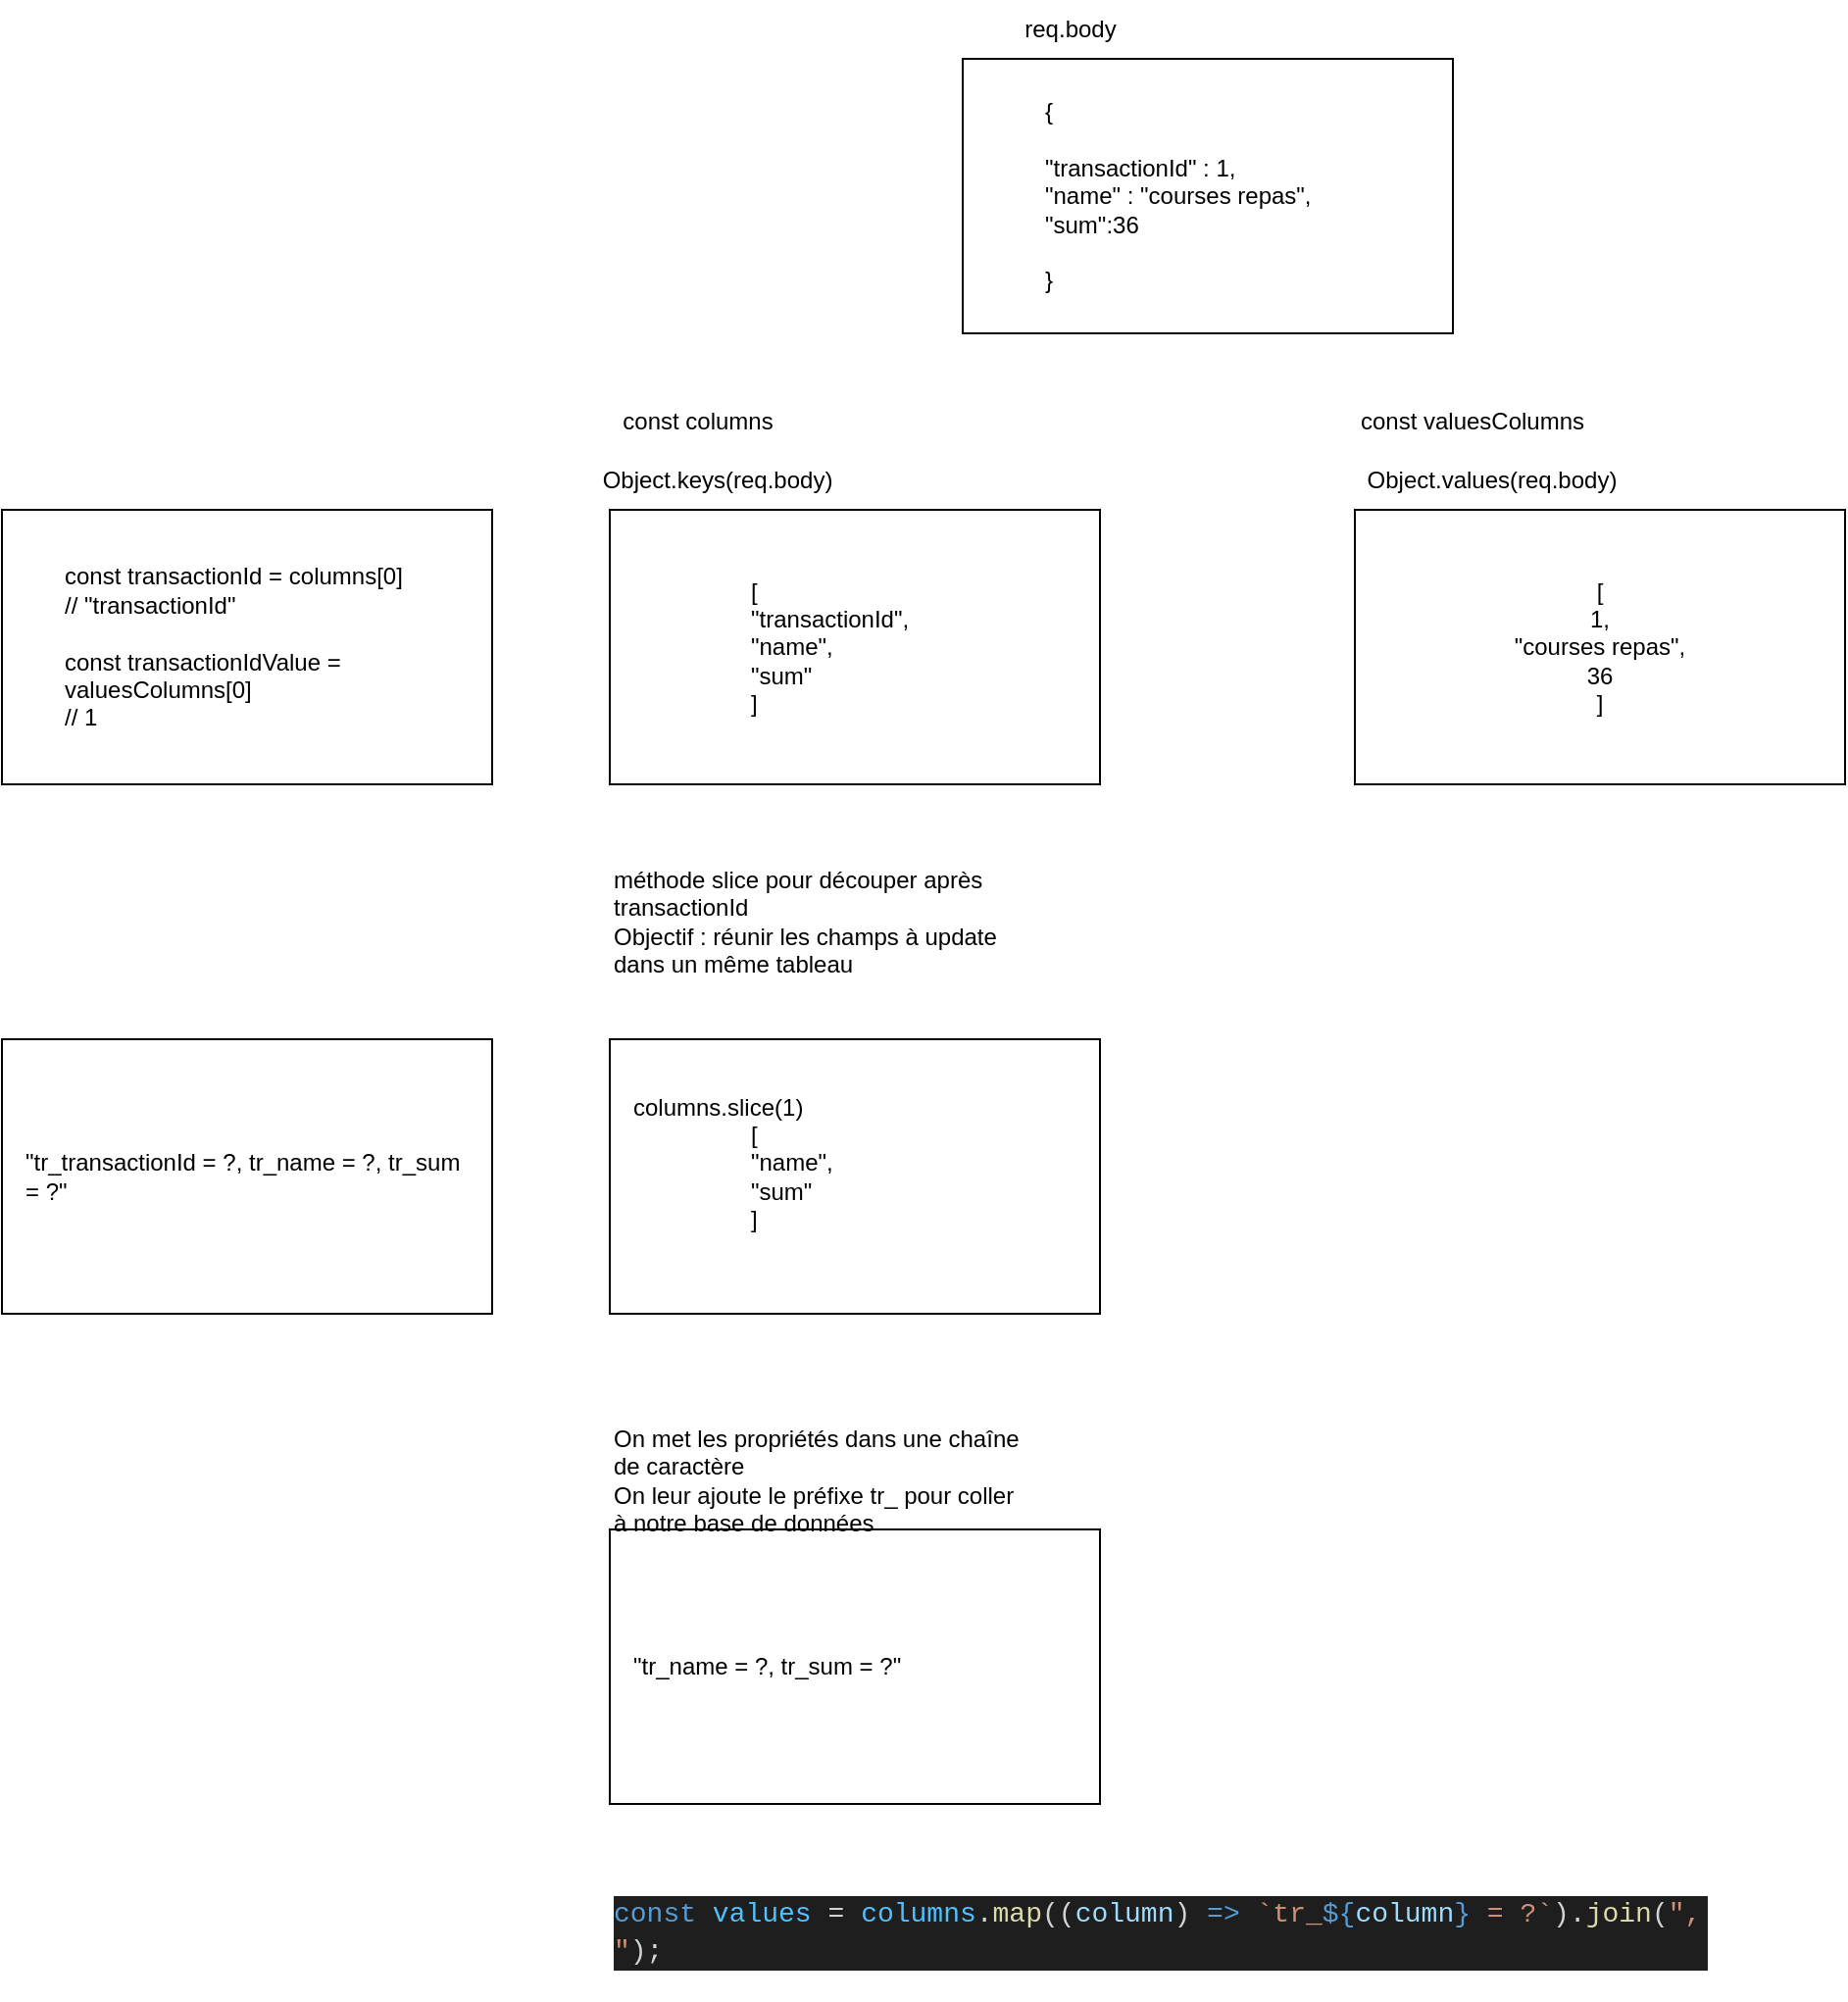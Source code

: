 <mxfile>
    <diagram id="ygXzceoONR3nVNARnn8j" name="Page-1">
        <mxGraphModel dx="1985" dy="592" grid="1" gridSize="10" guides="1" tooltips="1" connect="1" arrows="1" fold="1" page="1" pageScale="1" pageWidth="827" pageHeight="1169" math="0" shadow="0">
            <root>
                <mxCell id="0"/>
                <mxCell id="1" parent="0"/>
                <mxCell id="2" value="" style="rounded=0;whiteSpace=wrap;html=1;" vertex="1" parent="1">
                    <mxGeometry x="260" y="130" width="250" height="140" as="geometry"/>
                </mxCell>
                <mxCell id="3" value="req.body" style="text;html=1;strokeColor=none;fillColor=none;align=center;verticalAlign=middle;whiteSpace=wrap;rounded=0;" vertex="1" parent="1">
                    <mxGeometry x="260" y="100" width="110" height="30" as="geometry"/>
                </mxCell>
                <mxCell id="4" value="{ &lt;br&gt;&lt;br&gt;&quot;transactionId&quot; : 1,&lt;br&gt;&quot;name&quot; : &quot;courses repas&quot;,&lt;br&gt;&quot;sum&quot;:36&lt;br&gt;&lt;br&gt;}" style="text;html=1;strokeColor=none;fillColor=none;align=left;verticalAlign=middle;whiteSpace=wrap;rounded=0;" vertex="1" parent="1">
                    <mxGeometry x="300" y="160" width="160" height="80" as="geometry"/>
                </mxCell>
                <mxCell id="5" value="" style="rounded=0;whiteSpace=wrap;html=1;" vertex="1" parent="1">
                    <mxGeometry x="80" y="360" width="250" height="140" as="geometry"/>
                </mxCell>
                <mxCell id="6" value="[&lt;br&gt;&quot;transactionId&quot;,&lt;br&gt;&quot;name&quot;,&lt;br&gt;&quot;sum&quot;&lt;br&gt;]" style="text;html=1;strokeColor=none;fillColor=none;align=left;verticalAlign=middle;whiteSpace=wrap;rounded=0;" vertex="1" parent="1">
                    <mxGeometry x="150" y="400" width="110" height="60" as="geometry"/>
                </mxCell>
                <mxCell id="7" value="" style="rounded=0;whiteSpace=wrap;html=1;" vertex="1" parent="1">
                    <mxGeometry x="460" y="360" width="250" height="140" as="geometry"/>
                </mxCell>
                <mxCell id="8" value="[&lt;br&gt;1,&lt;br&gt;&quot;courses repas&quot;,&lt;br&gt;36&lt;br&gt;]" style="text;html=1;strokeColor=none;fillColor=none;align=center;verticalAlign=middle;whiteSpace=wrap;rounded=0;" vertex="1" parent="1">
                    <mxGeometry x="530" y="400" width="110" height="60" as="geometry"/>
                </mxCell>
                <mxCell id="9" value="Object.keys(req.body)" style="text;html=1;strokeColor=none;fillColor=none;align=center;verticalAlign=middle;whiteSpace=wrap;rounded=0;" vertex="1" parent="1">
                    <mxGeometry x="80" y="330" width="110" height="30" as="geometry"/>
                </mxCell>
                <mxCell id="10" value="Object.values(req.body)" style="text;html=1;strokeColor=none;fillColor=none;align=center;verticalAlign=middle;whiteSpace=wrap;rounded=0;" vertex="1" parent="1">
                    <mxGeometry x="460" y="330" width="140" height="30" as="geometry"/>
                </mxCell>
                <mxCell id="11" value="&lt;div style=&quot;color: rgb(212, 212, 212); background-color: rgb(30, 30, 30); font-family: Consolas, &amp;quot;Courier New&amp;quot;, monospace; font-weight: normal; font-size: 14px; line-height: 19px;&quot;&gt;&lt;div&gt;&lt;span style=&quot;color: #569cd6;&quot;&gt;const&lt;/span&gt;&lt;span style=&quot;color: #d4d4d4;&quot;&gt; &lt;/span&gt;&lt;span style=&quot;color: #4fc1ff;&quot;&gt;values&lt;/span&gt;&lt;span style=&quot;color: #d4d4d4;&quot;&gt; = &lt;/span&gt;&lt;span style=&quot;color: #4fc1ff;&quot;&gt;columns&lt;/span&gt;&lt;span style=&quot;color: #d4d4d4;&quot;&gt;.&lt;/span&gt;&lt;span style=&quot;color: #dcdcaa;&quot;&gt;map&lt;/span&gt;&lt;span style=&quot;color: #d4d4d4;&quot;&gt;((&lt;/span&gt;&lt;span style=&quot;color: #9cdcfe;&quot;&gt;column&lt;/span&gt;&lt;span style=&quot;color: #d4d4d4;&quot;&gt;) &lt;/span&gt;&lt;span style=&quot;color: #569cd6;&quot;&gt;=&amp;gt;&lt;/span&gt;&lt;span style=&quot;color: #d4d4d4;&quot;&gt; &lt;/span&gt;&lt;span style=&quot;color: #ce9178;&quot;&gt;`tr_&lt;/span&gt;&lt;span style=&quot;color: #569cd6;&quot;&gt;${&lt;/span&gt;&lt;span style=&quot;color: #9cdcfe;&quot;&gt;column&lt;/span&gt;&lt;span style=&quot;color: #569cd6;&quot;&gt;}&lt;/span&gt;&lt;span style=&quot;color: #ce9178;&quot;&gt; = ?`&lt;/span&gt;&lt;span style=&quot;color: #d4d4d4;&quot;&gt;).&lt;/span&gt;&lt;span style=&quot;color: #dcdcaa;&quot;&gt;join&lt;/span&gt;&lt;span style=&quot;color: #d4d4d4;&quot;&gt;(&lt;/span&gt;&lt;span style=&quot;color: #ce9178;&quot;&gt;&quot;, &quot;&lt;/span&gt;&lt;span style=&quot;color: #d4d4d4;&quot;&gt;);&lt;/span&gt;&lt;/div&gt;&lt;/div&gt;" style="text;whiteSpace=wrap;html=1;" vertex="1" parent="1">
                    <mxGeometry x="80" y="1060" width="560" height="60" as="geometry"/>
                </mxCell>
                <mxCell id="12" value="const columns" style="text;html=1;strokeColor=none;fillColor=none;align=center;verticalAlign=middle;whiteSpace=wrap;rounded=0;" vertex="1" parent="1">
                    <mxGeometry x="70" y="300" width="110" height="30" as="geometry"/>
                </mxCell>
                <mxCell id="13" value="const valuesColumns" style="text;html=1;strokeColor=none;fillColor=none;align=center;verticalAlign=middle;whiteSpace=wrap;rounded=0;" vertex="1" parent="1">
                    <mxGeometry x="460" y="300" width="120" height="30" as="geometry"/>
                </mxCell>
                <mxCell id="14" value="" style="rounded=0;whiteSpace=wrap;html=1;" vertex="1" parent="1">
                    <mxGeometry x="80" y="880" width="250" height="140" as="geometry"/>
                </mxCell>
                <mxCell id="15" value="&quot;tr_name = ?, tr_sum = ?&quot;" style="text;html=1;strokeColor=none;fillColor=none;align=left;verticalAlign=middle;whiteSpace=wrap;rounded=0;" vertex="1" parent="1">
                    <mxGeometry x="90" y="920" width="230" height="60" as="geometry"/>
                </mxCell>
                <mxCell id="16" value="On met les propriétés dans une chaîne de caractère&lt;br&gt;On leur ajoute le préfixe tr_ pour coller à notre base de données" style="text;html=1;strokeColor=none;fillColor=none;align=left;verticalAlign=middle;whiteSpace=wrap;rounded=0;" vertex="1" parent="1">
                    <mxGeometry x="80" y="840" width="210" height="30" as="geometry"/>
                </mxCell>
                <mxCell id="17" value="" style="rounded=0;whiteSpace=wrap;html=1;" vertex="1" parent="1">
                    <mxGeometry x="-230" y="630" width="250" height="140" as="geometry"/>
                </mxCell>
                <mxCell id="18" value="&quot;tr_transactionId = ?, tr_name = ?, tr_sum = ?&quot;" style="text;html=1;strokeColor=none;fillColor=none;align=left;verticalAlign=middle;whiteSpace=wrap;rounded=0;" vertex="1" parent="1">
                    <mxGeometry x="-220" y="670" width="230" height="60" as="geometry"/>
                </mxCell>
                <mxCell id="19" value="" style="rounded=0;whiteSpace=wrap;html=1;" vertex="1" parent="1">
                    <mxGeometry x="-230" y="360" width="250" height="140" as="geometry"/>
                </mxCell>
                <mxCell id="20" value="const transactionId = columns[0]&lt;br&gt;// &quot;transactionId&quot;&lt;br&gt;&lt;br&gt;const transactionIdValue = valuesColumns[0]&lt;br&gt;// 1&amp;nbsp;" style="text;html=1;strokeColor=none;fillColor=none;align=left;verticalAlign=middle;whiteSpace=wrap;rounded=0;" vertex="1" parent="1">
                    <mxGeometry x="-200" y="380" width="190" height="100" as="geometry"/>
                </mxCell>
                <mxCell id="21" value="" style="rounded=0;whiteSpace=wrap;html=1;" vertex="1" parent="1">
                    <mxGeometry x="80" y="630" width="250" height="140" as="geometry"/>
                </mxCell>
                <mxCell id="22" value="[&lt;br&gt;&quot;name&quot;,&lt;br&gt;&quot;sum&quot;&lt;br&gt;]" style="text;html=1;strokeColor=none;fillColor=none;align=left;verticalAlign=middle;whiteSpace=wrap;rounded=0;" vertex="1" parent="1">
                    <mxGeometry x="150" y="670" width="110" height="60" as="geometry"/>
                </mxCell>
                <mxCell id="23" value="méthode slice pour découper après transactionId&lt;br&gt;Objectif : réunir les champs à update dans un même tableau" style="text;html=1;strokeColor=none;fillColor=none;align=left;verticalAlign=middle;whiteSpace=wrap;rounded=0;" vertex="1" parent="1">
                    <mxGeometry x="80" y="555" width="210" height="30" as="geometry"/>
                </mxCell>
                <mxCell id="24" value="columns.slice(1)" style="text;html=1;strokeColor=none;fillColor=none;align=left;verticalAlign=middle;whiteSpace=wrap;rounded=0;" vertex="1" parent="1">
                    <mxGeometry x="90" y="650" width="210" height="30" as="geometry"/>
                </mxCell>
            </root>
        </mxGraphModel>
    </diagram>
</mxfile>